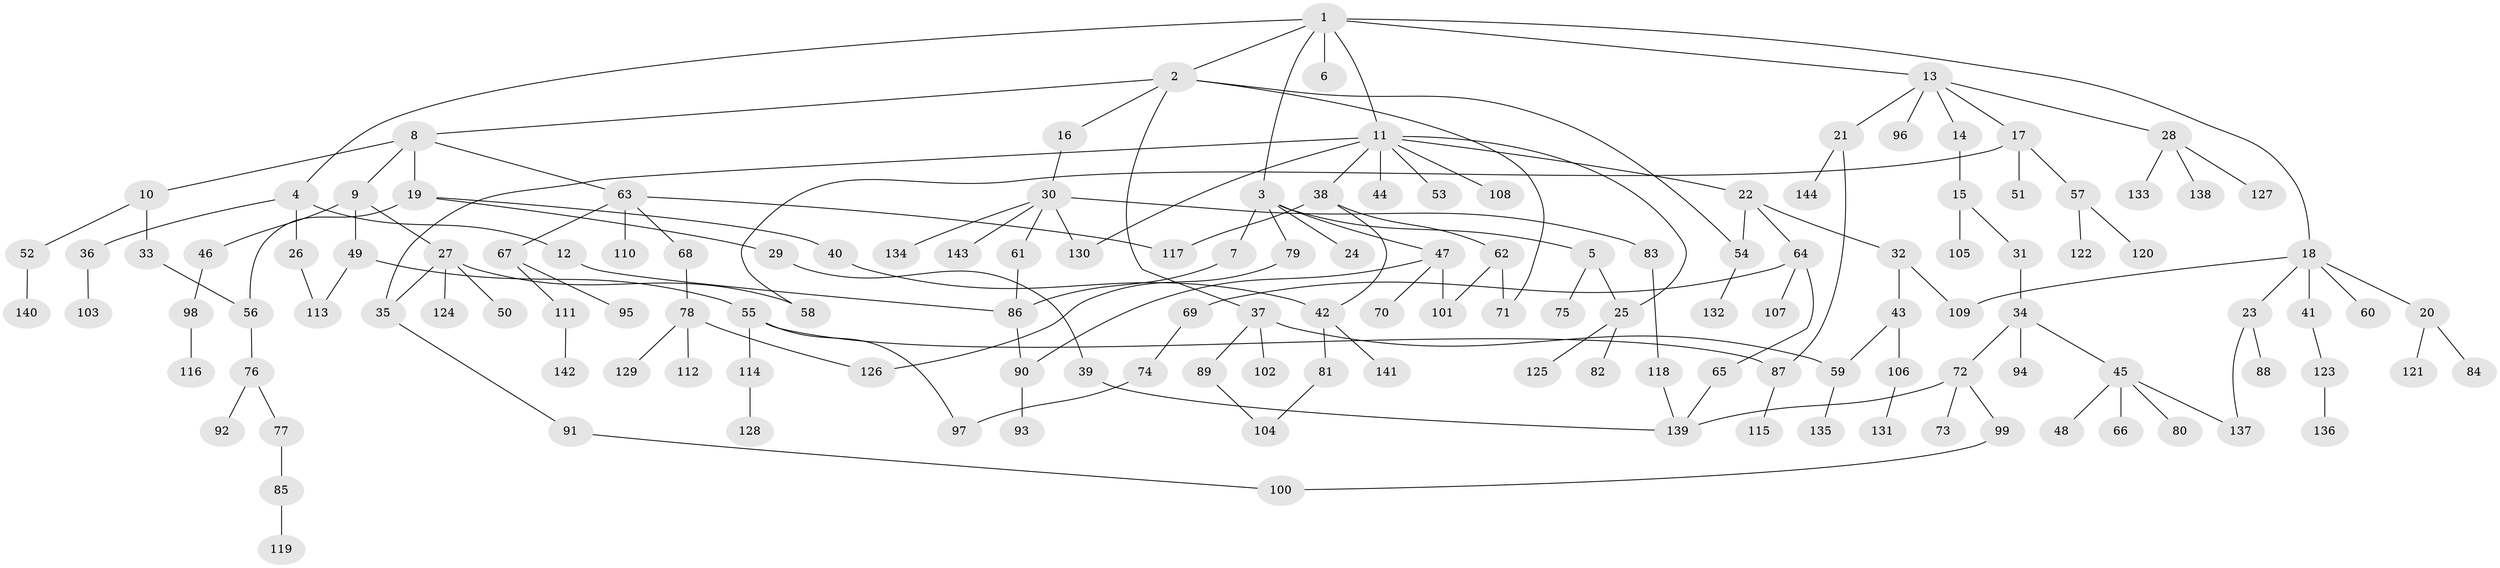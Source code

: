 // coarse degree distribution, {1: 0.5416666666666666, 6: 0.027777777777777776, 5: 0.013888888888888888, 3: 0.041666666666666664, 2: 0.25, 4: 0.05555555555555555, 7: 0.013888888888888888, 11: 0.013888888888888888, 9: 0.013888888888888888, 16: 0.013888888888888888, 10: 0.013888888888888888}
// Generated by graph-tools (version 1.1) at 2025/44/03/04/25 21:44:47]
// undirected, 144 vertices, 168 edges
graph export_dot {
graph [start="1"]
  node [color=gray90,style=filled];
  1;
  2;
  3;
  4;
  5;
  6;
  7;
  8;
  9;
  10;
  11;
  12;
  13;
  14;
  15;
  16;
  17;
  18;
  19;
  20;
  21;
  22;
  23;
  24;
  25;
  26;
  27;
  28;
  29;
  30;
  31;
  32;
  33;
  34;
  35;
  36;
  37;
  38;
  39;
  40;
  41;
  42;
  43;
  44;
  45;
  46;
  47;
  48;
  49;
  50;
  51;
  52;
  53;
  54;
  55;
  56;
  57;
  58;
  59;
  60;
  61;
  62;
  63;
  64;
  65;
  66;
  67;
  68;
  69;
  70;
  71;
  72;
  73;
  74;
  75;
  76;
  77;
  78;
  79;
  80;
  81;
  82;
  83;
  84;
  85;
  86;
  87;
  88;
  89;
  90;
  91;
  92;
  93;
  94;
  95;
  96;
  97;
  98;
  99;
  100;
  101;
  102;
  103;
  104;
  105;
  106;
  107;
  108;
  109;
  110;
  111;
  112;
  113;
  114;
  115;
  116;
  117;
  118;
  119;
  120;
  121;
  122;
  123;
  124;
  125;
  126;
  127;
  128;
  129;
  130;
  131;
  132;
  133;
  134;
  135;
  136;
  137;
  138;
  139;
  140;
  141;
  142;
  143;
  144;
  1 -- 2;
  1 -- 3;
  1 -- 4;
  1 -- 6;
  1 -- 11;
  1 -- 13;
  1 -- 18;
  2 -- 8;
  2 -- 16;
  2 -- 37;
  2 -- 71;
  2 -- 54;
  3 -- 5;
  3 -- 7;
  3 -- 24;
  3 -- 47;
  3 -- 79;
  4 -- 12;
  4 -- 26;
  4 -- 36;
  5 -- 75;
  5 -- 25;
  7 -- 86;
  8 -- 9;
  8 -- 10;
  8 -- 19;
  8 -- 63;
  9 -- 27;
  9 -- 46;
  9 -- 49;
  10 -- 33;
  10 -- 52;
  11 -- 22;
  11 -- 25;
  11 -- 38;
  11 -- 44;
  11 -- 53;
  11 -- 108;
  11 -- 130;
  11 -- 35;
  12 -- 86;
  13 -- 14;
  13 -- 17;
  13 -- 21;
  13 -- 28;
  13 -- 96;
  14 -- 15;
  15 -- 31;
  15 -- 105;
  16 -- 30;
  17 -- 51;
  17 -- 57;
  17 -- 58;
  18 -- 20;
  18 -- 23;
  18 -- 41;
  18 -- 60;
  18 -- 109;
  19 -- 29;
  19 -- 40;
  19 -- 56;
  20 -- 84;
  20 -- 121;
  21 -- 87;
  21 -- 144;
  22 -- 32;
  22 -- 54;
  22 -- 64;
  23 -- 88;
  23 -- 137;
  25 -- 82;
  25 -- 125;
  26 -- 113;
  27 -- 35;
  27 -- 50;
  27 -- 58;
  27 -- 124;
  28 -- 127;
  28 -- 133;
  28 -- 138;
  29 -- 39;
  30 -- 61;
  30 -- 83;
  30 -- 134;
  30 -- 143;
  30 -- 130;
  31 -- 34;
  32 -- 43;
  32 -- 109;
  33 -- 56;
  34 -- 45;
  34 -- 72;
  34 -- 94;
  35 -- 91;
  36 -- 103;
  37 -- 89;
  37 -- 102;
  37 -- 59;
  38 -- 42;
  38 -- 62;
  38 -- 117;
  39 -- 139;
  40 -- 42;
  41 -- 123;
  42 -- 81;
  42 -- 141;
  43 -- 59;
  43 -- 106;
  45 -- 48;
  45 -- 66;
  45 -- 80;
  45 -- 137;
  46 -- 98;
  47 -- 70;
  47 -- 101;
  47 -- 90;
  49 -- 55;
  49 -- 113;
  52 -- 140;
  54 -- 132;
  55 -- 114;
  55 -- 97;
  55 -- 87;
  56 -- 76;
  57 -- 120;
  57 -- 122;
  59 -- 135;
  61 -- 86;
  62 -- 71;
  62 -- 101;
  63 -- 67;
  63 -- 68;
  63 -- 110;
  63 -- 117;
  64 -- 65;
  64 -- 69;
  64 -- 107;
  65 -- 139;
  67 -- 95;
  67 -- 111;
  68 -- 78;
  69 -- 74;
  72 -- 73;
  72 -- 99;
  72 -- 139;
  74 -- 97;
  76 -- 77;
  76 -- 92;
  77 -- 85;
  78 -- 112;
  78 -- 129;
  78 -- 126;
  79 -- 126;
  81 -- 104;
  83 -- 118;
  85 -- 119;
  86 -- 90;
  87 -- 115;
  89 -- 104;
  90 -- 93;
  91 -- 100;
  98 -- 116;
  99 -- 100;
  106 -- 131;
  111 -- 142;
  114 -- 128;
  118 -- 139;
  123 -- 136;
}
